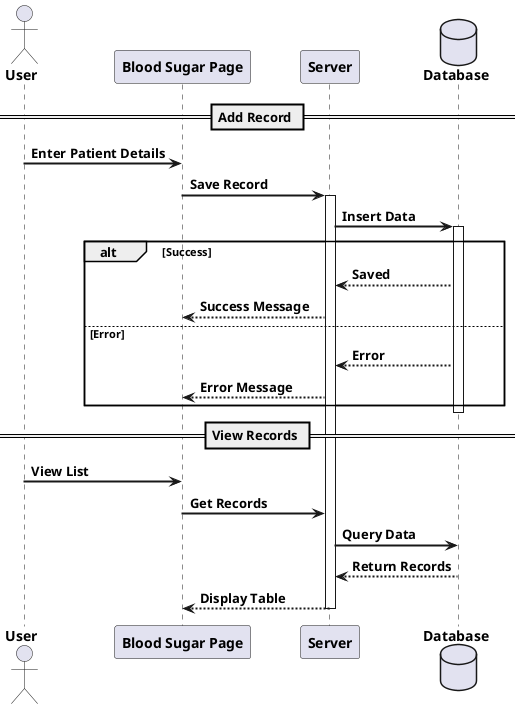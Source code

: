 @startuml Blood Sugar Management

skinparam DefaultFontStyle bold
skinparam ParticipantPadding 20
skinparam BoxPadding 10
skinparam SequenceGroupBodyBackgroundColor transparent
skinparam ArrowThickness 2

actor "<b>User</b>" as User
participant "<b>Blood Sugar Page</b>" as UI
participant "<b>Server</b>" as Server
database "<b>Database</b>" as DB

== Add Record ==
User -> UI: <b>Enter Patient Details</b>
UI -> Server: <b>Save Record</b>
activate Server
Server -> DB: <b>Insert Data</b>
activate DB

alt <b>Success</b>
    DB --[bold]-> Server: <b>Saved</b>
    Server --[bold]-> UI: <b>Success Message</b>
else <b>Error</b>
    DB --[bold]-> Server: <b>Error</b>
    Server --[bold]-> UI: <b>Error Message</b>
end
deactivate DB

== View Records ==
User -> UI: <b>View List</b>
UI -> Server: <b>Get Records</b>
Server -> DB: <b>Query Data</b>
DB --[bold]-> Server: <b>Return Records</b>
Server --[bold]-> UI: <b>Display Table</b>

deactivate Server

@enduml 